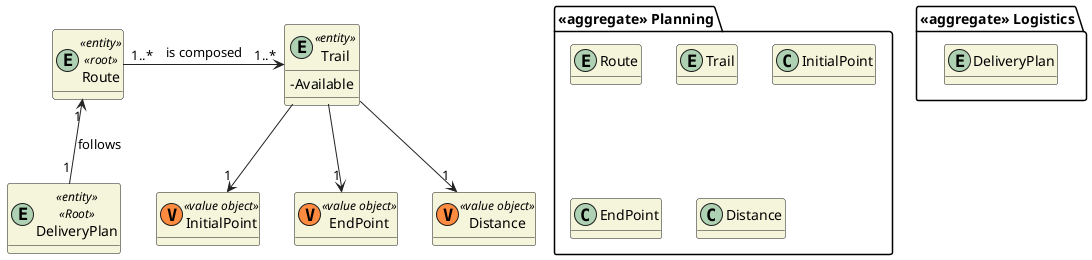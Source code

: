 @startuml
skinparam classAttributeIconSize 0
hide empty attributes
skinparam classBackgroundColor beige
skinparam ArrowColor #222222

package "<<aggregate>> Planning"{
    entity Route
    entity Trail
    class InitialPoint
    class EndPoint
    class Distance
}

package "<<aggregate>> Logistics"{
    entity DeliveryPlan

}

entity DeliveryPlan <<entity>> <<Root>>{

}

entity Route <<entity>> <<root>>{

}

entity Trail <<entity>> {
    -Available
}

class InitialPoint <<(V,#FF8B40) value object>>
class EndPoint <<(V,#FF8B40) value object>>
class Distance <<(V,#FF8B40) value object>>



Route "1..*" -> "1..*" Trail : is composed 
Route "1" <-- "1" DeliveryPlan : follows     

Trail --> "1" InitialPoint
Trail --> "1" EndPoint
Trail --> "1" Distance
@enduml